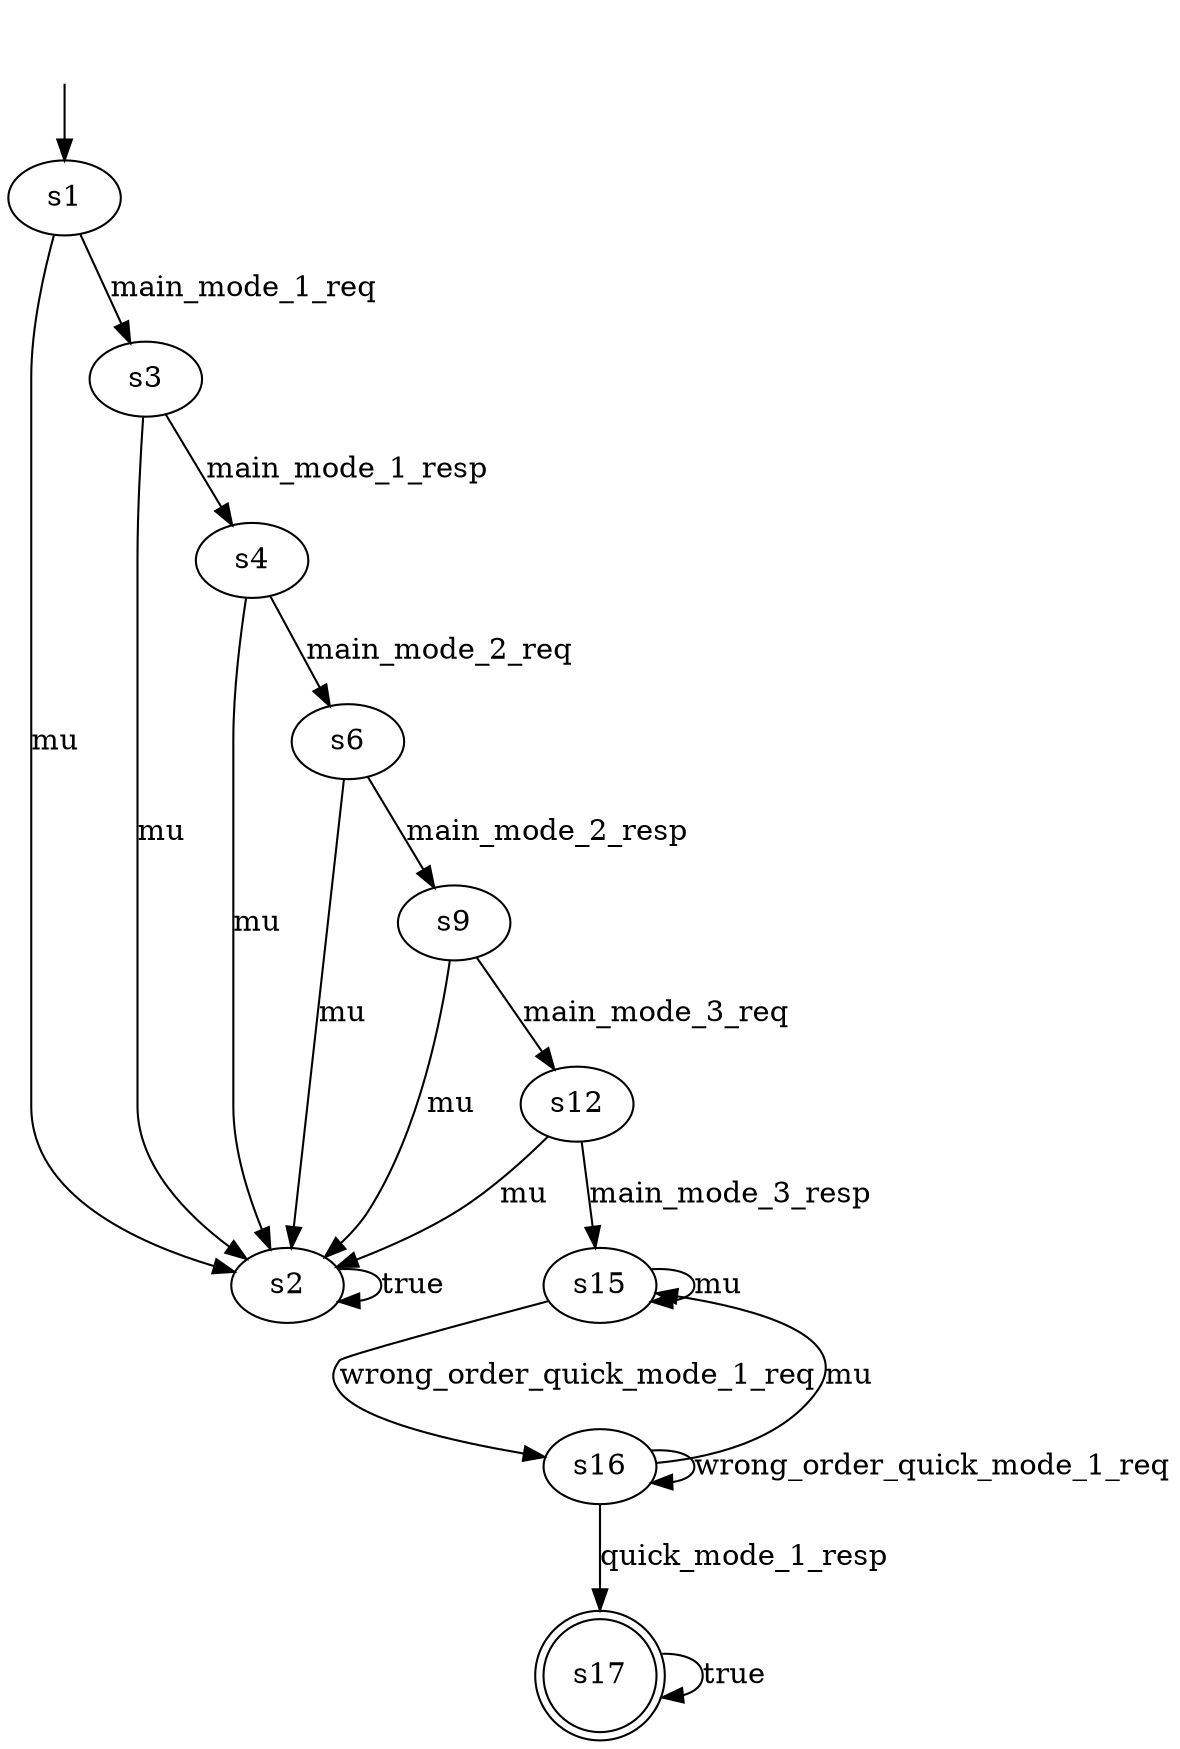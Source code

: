 digraph formula_10 {
s1 [label="s1"];
s2 [label="s2"];
s3 [label="s3"];
s4 [label="s4"];
s6 [label="s6"];
s9 [label="s9"];
s12 [label="s12"];
s15 [label="s15"];
s16 [label="s16"];
s17 [label="s17", shape=doublecircle];
s1 -> s2  [label="mu"];
s1 -> s3  [label="main_mode_1_req"];
s2 -> s2  [label="true"];
s3 -> s2  [label="mu"];
s3 -> s4  [label="main_mode_1_resp"];
s4 -> s2  [label="mu"];
s4 -> s6  [label="main_mode_2_req"];
s6 -> s2  [label="mu"];
s6 -> s9  [label="main_mode_2_resp"];
s9 -> s2  [label="mu"];
s9 -> s12  [label="main_mode_3_req"];
s12 -> s2  [label="mu"];
s12 -> s15  [label="main_mode_3_resp"];
s15 -> s15  [label="mu"];
s15 -> s16  [label="wrong_order_quick_mode_1_req"];
s16 -> s15  [label="mu"];
s16 -> s17  [label="quick_mode_1_resp"];
s16 -> s16  [label="wrong_order_quick_mode_1_req"];
s17 -> s17  [label="true"];
__start0 [label="", shape=none];
__start0 -> s1  [label=""];
}
